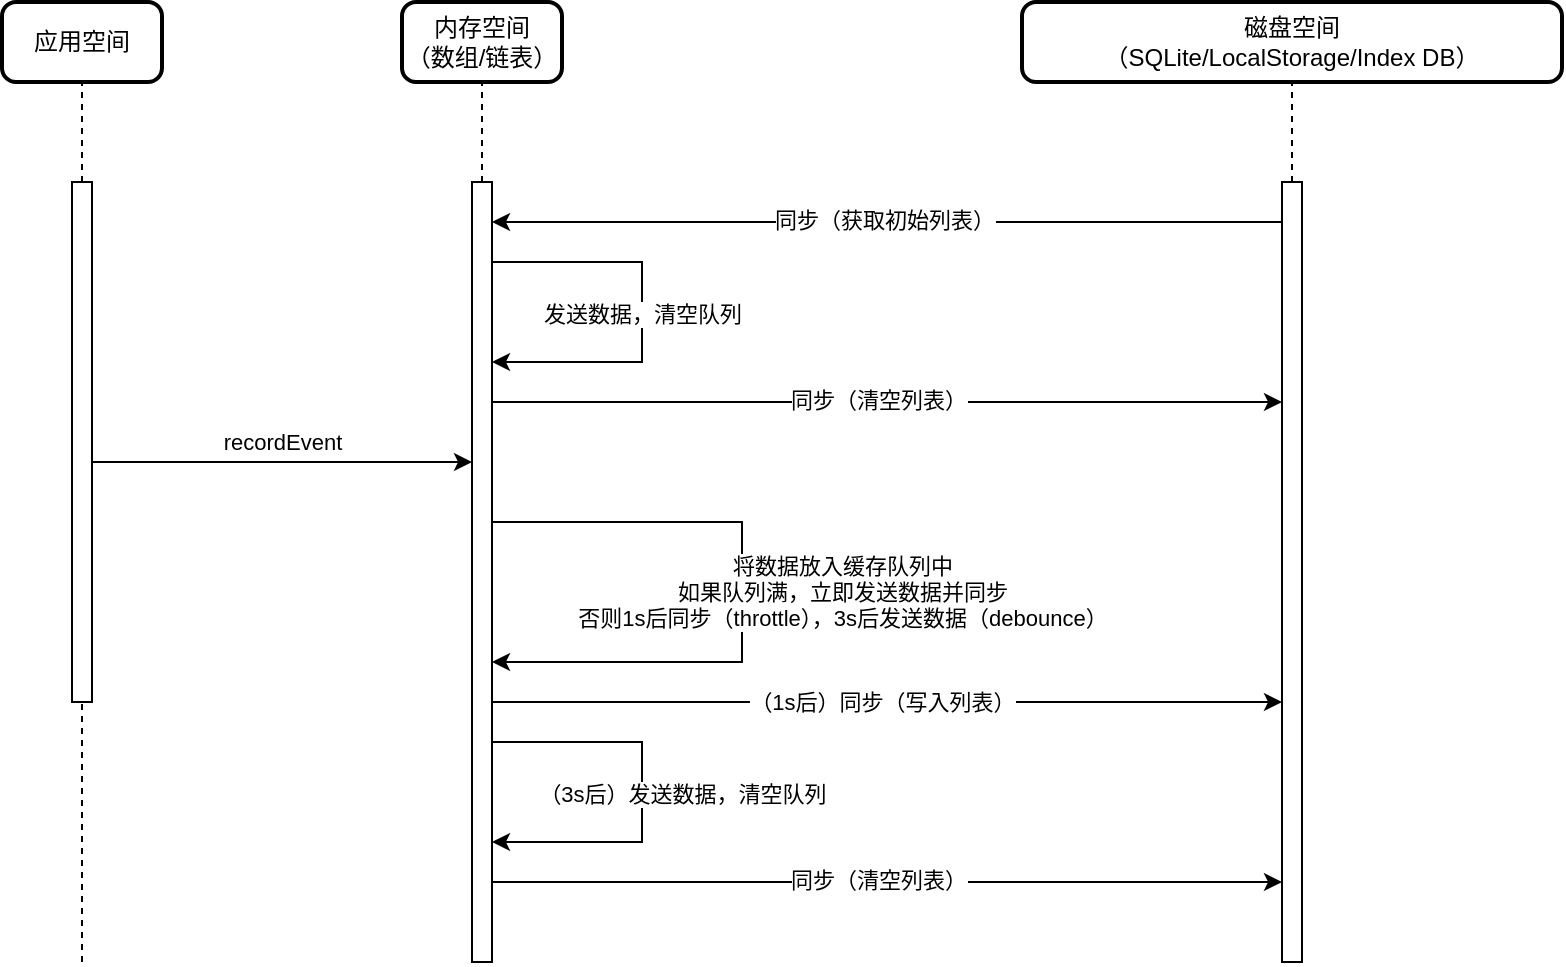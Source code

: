 <mxfile version="14.4.8" type="device"><diagram id="oekU-EPpel8FRaqe_STK" name="第 1 页"><mxGraphModel dx="946" dy="506" grid="1" gridSize="10" guides="1" tooltips="1" connect="1" arrows="1" fold="1" page="1" pageScale="1" pageWidth="1100" pageHeight="850" math="0" shadow="0"><root><mxCell id="0"/><mxCell id="1" parent="0"/><mxCell id="7ymadgeGL5SYJW0BKkHN-65" value="内存空间&lt;br&gt;（数组/链表）" style="rounded=1;whiteSpace=wrap;html=1;absoluteArcSize=1;arcSize=14;strokeWidth=2;" vertex="1" parent="1"><mxGeometry x="640" y="250" width="80" height="40" as="geometry"/></mxCell><mxCell id="7ymadgeGL5SYJW0BKkHN-66" value="磁盘空间&lt;br&gt;（SQLite/LocalStorage/Index DB）" style="rounded=1;whiteSpace=wrap;html=1;absoluteArcSize=1;arcSize=14;strokeWidth=2;" vertex="1" parent="1"><mxGeometry x="950" y="250" width="270" height="40" as="geometry"/></mxCell><mxCell id="7ymadgeGL5SYJW0BKkHN-67" value="应用空间" style="rounded=1;whiteSpace=wrap;html=1;absoluteArcSize=1;arcSize=14;strokeWidth=2;" vertex="1" parent="1"><mxGeometry x="440" y="250" width="80" height="40" as="geometry"/></mxCell><mxCell id="7ymadgeGL5SYJW0BKkHN-68" value="" style="group" vertex="1" connectable="0" parent="1"><mxGeometry x="475" y="340" width="10" height="260" as="geometry"/></mxCell><mxCell id="7ymadgeGL5SYJW0BKkHN-69" value="" style="html=1;points=[];perimeter=orthogonalPerimeter;" vertex="1" parent="7ymadgeGL5SYJW0BKkHN-68"><mxGeometry width="10" height="260" as="geometry"/></mxCell><mxCell id="7ymadgeGL5SYJW0BKkHN-70" value="" style="group" vertex="1" connectable="0" parent="1"><mxGeometry x="675" y="340" width="10" height="390" as="geometry"/></mxCell><mxCell id="7ymadgeGL5SYJW0BKkHN-71" value="" style="group" vertex="1" connectable="0" parent="7ymadgeGL5SYJW0BKkHN-70"><mxGeometry width="10" height="390" as="geometry"/></mxCell><mxCell id="7ymadgeGL5SYJW0BKkHN-72" value="" style="html=1;points=[];perimeter=orthogonalPerimeter;" vertex="1" parent="7ymadgeGL5SYJW0BKkHN-71"><mxGeometry width="10" height="390" as="geometry"/></mxCell><mxCell id="7ymadgeGL5SYJW0BKkHN-73" style="edgeStyle=orthogonalEdgeStyle;rounded=0;orthogonalLoop=1;jettySize=auto;html=1;" edge="1" parent="7ymadgeGL5SYJW0BKkHN-71"><mxGeometry relative="1" as="geometry"><mxPoint x="10" y="170" as="sourcePoint"/><mxPoint x="10" y="240" as="targetPoint"/><Array as="points"><mxPoint x="135" y="170"/><mxPoint x="135" y="240"/></Array></mxGeometry></mxCell><mxCell id="7ymadgeGL5SYJW0BKkHN-74" value="将数据放入缓存队列中&lt;br&gt;如果队列满，立即发送数据并同步&lt;br&gt;否则1s后同步（throttle），3s后发送数据（debounce）" style="edgeLabel;html=1;align=center;verticalAlign=middle;resizable=0;points=[];" vertex="1" connectable="0" parent="7ymadgeGL5SYJW0BKkHN-73"><mxGeometry x="0.02" y="1" relative="1" as="geometry"><mxPoint x="49" y="-3" as="offset"/></mxGeometry></mxCell><mxCell id="7ymadgeGL5SYJW0BKkHN-75" style="edgeStyle=orthogonalEdgeStyle;rounded=0;orthogonalLoop=1;jettySize=auto;html=1;" edge="1" parent="7ymadgeGL5SYJW0BKkHN-71" source="7ymadgeGL5SYJW0BKkHN-72" target="7ymadgeGL5SYJW0BKkHN-72"><mxGeometry relative="1" as="geometry"><Array as="points"><mxPoint x="85" y="40"/><mxPoint x="85" y="90"/></Array></mxGeometry></mxCell><mxCell id="7ymadgeGL5SYJW0BKkHN-76" value="发送数据，清空队列" style="edgeLabel;html=1;align=center;verticalAlign=middle;resizable=0;points=[];" vertex="1" connectable="0" parent="7ymadgeGL5SYJW0BKkHN-75"><mxGeometry x="0.04" y="1" relative="1" as="geometry"><mxPoint x="-1" y="-3" as="offset"/></mxGeometry></mxCell><mxCell id="7ymadgeGL5SYJW0BKkHN-77" value="" style="group" vertex="1" connectable="0" parent="1"><mxGeometry x="1080" y="340" width="10" height="390" as="geometry"/></mxCell><mxCell id="7ymadgeGL5SYJW0BKkHN-78" value="" style="group" vertex="1" connectable="0" parent="7ymadgeGL5SYJW0BKkHN-77"><mxGeometry width="10" height="390" as="geometry"/></mxCell><mxCell id="7ymadgeGL5SYJW0BKkHN-79" value="" style="html=1;points=[];perimeter=orthogonalPerimeter;" vertex="1" parent="7ymadgeGL5SYJW0BKkHN-78"><mxGeometry width="10" height="390" as="geometry"/></mxCell><mxCell id="7ymadgeGL5SYJW0BKkHN-80" value="" style="endArrow=none;dashed=1;html=1;entryX=0.5;entryY=1;entryDx=0;entryDy=0;exitX=0.5;exitY=0;exitDx=0;exitDy=0;exitPerimeter=0;" edge="1" parent="1" source="7ymadgeGL5SYJW0BKkHN-79" target="7ymadgeGL5SYJW0BKkHN-66"><mxGeometry width="50" height="50" relative="1" as="geometry"><mxPoint x="977" y="420" as="sourcePoint"/><mxPoint x="1005" y="290" as="targetPoint"/></mxGeometry></mxCell><mxCell id="7ymadgeGL5SYJW0BKkHN-81" style="edgeStyle=orthogonalEdgeStyle;rounded=0;orthogonalLoop=1;jettySize=auto;html=1;" edge="1" parent="1" source="7ymadgeGL5SYJW0BKkHN-69" target="7ymadgeGL5SYJW0BKkHN-72"><mxGeometry relative="1" as="geometry"><Array as="points"><mxPoint x="630" y="480"/><mxPoint x="630" y="480"/></Array></mxGeometry></mxCell><mxCell id="7ymadgeGL5SYJW0BKkHN-82" value="recordEvent" style="edgeLabel;html=1;align=center;verticalAlign=middle;resizable=0;points=[];" vertex="1" connectable="0" parent="7ymadgeGL5SYJW0BKkHN-81"><mxGeometry x="-0.116" y="-2" relative="1" as="geometry"><mxPoint x="11" y="-12" as="offset"/></mxGeometry></mxCell><mxCell id="7ymadgeGL5SYJW0BKkHN-83" style="edgeStyle=orthogonalEdgeStyle;rounded=0;orthogonalLoop=1;jettySize=auto;html=1;" edge="1" parent="1" source="7ymadgeGL5SYJW0BKkHN-72" target="7ymadgeGL5SYJW0BKkHN-79"><mxGeometry relative="1" as="geometry"><Array as="points"><mxPoint x="920" y="600"/><mxPoint x="920" y="600"/></Array></mxGeometry></mxCell><mxCell id="7ymadgeGL5SYJW0BKkHN-84" value="（1s后）同步（写入列表）" style="edgeLabel;html=1;align=center;verticalAlign=middle;resizable=0;points=[];" vertex="1" connectable="0" parent="7ymadgeGL5SYJW0BKkHN-83"><mxGeometry x="-0.2" y="-1" relative="1" as="geometry"><mxPoint x="37" y="-1" as="offset"/></mxGeometry></mxCell><mxCell id="7ymadgeGL5SYJW0BKkHN-85" style="edgeStyle=orthogonalEdgeStyle;rounded=0;orthogonalLoop=1;jettySize=auto;html=1;" edge="1" parent="1" source="7ymadgeGL5SYJW0BKkHN-79" target="7ymadgeGL5SYJW0BKkHN-72"><mxGeometry relative="1" as="geometry"><Array as="points"><mxPoint x="810" y="360"/><mxPoint x="810" y="360"/></Array></mxGeometry></mxCell><mxCell id="7ymadgeGL5SYJW0BKkHN-86" value="同步（获取初始列表）" style="edgeLabel;html=1;align=center;verticalAlign=middle;resizable=0;points=[];" vertex="1" connectable="0" parent="7ymadgeGL5SYJW0BKkHN-85"><mxGeometry x="0.011" y="-1" relative="1" as="geometry"><mxPoint as="offset"/></mxGeometry></mxCell><mxCell id="7ymadgeGL5SYJW0BKkHN-87" value="" style="endArrow=none;dashed=1;html=1;entryX=0.5;entryY=1.004;entryDx=0;entryDy=0;entryPerimeter=0;" edge="1" parent="1" target="7ymadgeGL5SYJW0BKkHN-69"><mxGeometry width="50" height="50" relative="1" as="geometry"><mxPoint x="480" y="730" as="sourcePoint"/><mxPoint x="470" y="640" as="targetPoint"/></mxGeometry></mxCell><mxCell id="7ymadgeGL5SYJW0BKkHN-88" style="edgeStyle=orthogonalEdgeStyle;rounded=0;orthogonalLoop=1;jettySize=auto;html=1;" edge="1" parent="1" source="7ymadgeGL5SYJW0BKkHN-72" target="7ymadgeGL5SYJW0BKkHN-79"><mxGeometry relative="1" as="geometry"><Array as="points"><mxPoint x="930" y="450"/><mxPoint x="930" y="450"/></Array></mxGeometry></mxCell><mxCell id="7ymadgeGL5SYJW0BKkHN-89" value="同步（清空列表）" style="edgeLabel;html=1;align=center;verticalAlign=middle;resizable=0;points=[];" vertex="1" connectable="0" parent="7ymadgeGL5SYJW0BKkHN-88"><mxGeometry x="0.049" y="1" relative="1" as="geometry"><mxPoint x="-14" as="offset"/></mxGeometry></mxCell><mxCell id="7ymadgeGL5SYJW0BKkHN-90" style="edgeStyle=orthogonalEdgeStyle;rounded=0;orthogonalLoop=1;jettySize=auto;html=1;" edge="1" parent="1"><mxGeometry relative="1" as="geometry"><mxPoint x="685" y="620" as="sourcePoint"/><mxPoint x="685" y="670" as="targetPoint"/><Array as="points"><mxPoint x="760" y="620"/><mxPoint x="760" y="670"/></Array></mxGeometry></mxCell><mxCell id="7ymadgeGL5SYJW0BKkHN-91" value="（3s后）发送数据，清空队列" style="edgeLabel;html=1;align=center;verticalAlign=middle;resizable=0;points=[];" vertex="1" connectable="0" parent="7ymadgeGL5SYJW0BKkHN-90"><mxGeometry x="0.04" y="1" relative="1" as="geometry"><mxPoint x="19" y="-3" as="offset"/></mxGeometry></mxCell><mxCell id="7ymadgeGL5SYJW0BKkHN-92" style="edgeStyle=orthogonalEdgeStyle;rounded=0;orthogonalLoop=1;jettySize=auto;html=1;" edge="1" parent="1"><mxGeometry relative="1" as="geometry"><mxPoint x="685" y="690" as="sourcePoint"/><mxPoint x="1080" y="690" as="targetPoint"/><Array as="points"><mxPoint x="750" y="690"/><mxPoint x="750" y="690"/></Array></mxGeometry></mxCell><mxCell id="7ymadgeGL5SYJW0BKkHN-93" value="同步（清空列表）" style="edgeLabel;html=1;align=center;verticalAlign=middle;resizable=0;points=[];" vertex="1" connectable="0" parent="7ymadgeGL5SYJW0BKkHN-92"><mxGeometry x="0.049" y="1" relative="1" as="geometry"><mxPoint x="-14" as="offset"/></mxGeometry></mxCell><mxCell id="7ymadgeGL5SYJW0BKkHN-94" value="" style="endArrow=none;dashed=1;html=1;entryX=0.5;entryY=1;entryDx=0;entryDy=0;exitX=0.5;exitY=0;exitDx=0;exitDy=0;exitPerimeter=0;" edge="1" parent="1" source="7ymadgeGL5SYJW0BKkHN-69" target="7ymadgeGL5SYJW0BKkHN-67"><mxGeometry width="50" height="50" relative="1" as="geometry"><mxPoint x="-255" y="496" as="sourcePoint"/><mxPoint x="-265" y="516" as="targetPoint"/></mxGeometry></mxCell><mxCell id="7ymadgeGL5SYJW0BKkHN-95" value="" style="endArrow=none;dashed=1;html=1;entryX=0.5;entryY=1;entryDx=0;entryDy=0;exitX=0.5;exitY=0;exitDx=0;exitDy=0;exitPerimeter=0;" edge="1" parent="1" source="7ymadgeGL5SYJW0BKkHN-72" target="7ymadgeGL5SYJW0BKkHN-65"><mxGeometry width="50" height="50" relative="1" as="geometry"><mxPoint x="-33" y="546" as="sourcePoint"/><mxPoint x="-43" y="576" as="targetPoint"/></mxGeometry></mxCell></root></mxGraphModel></diagram></mxfile>